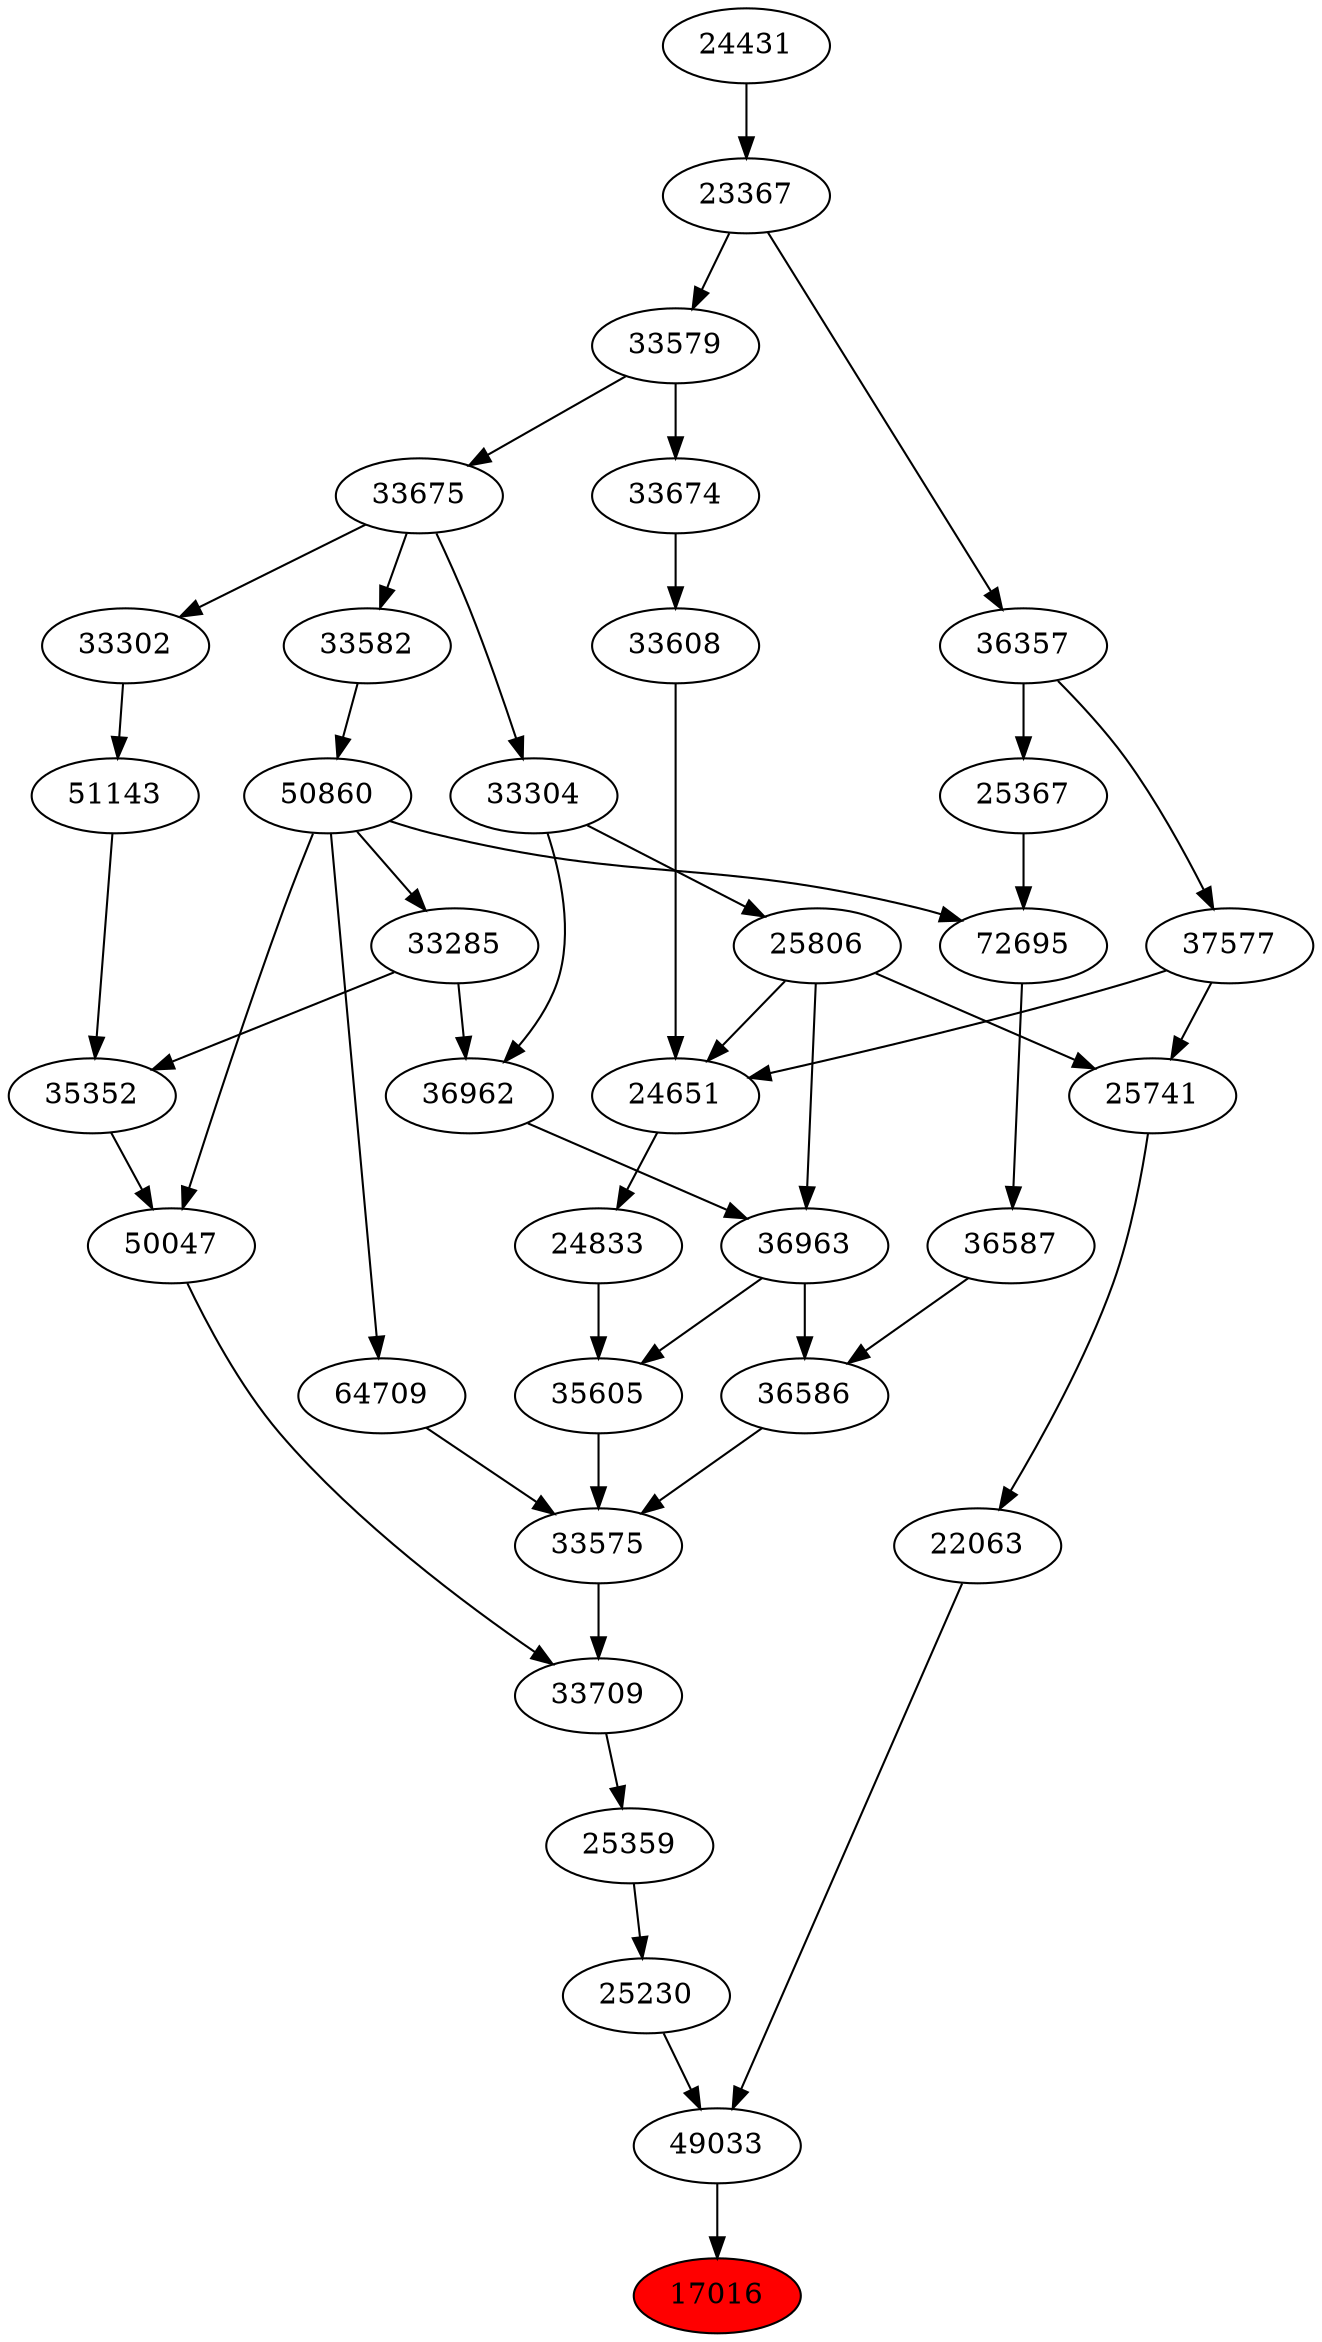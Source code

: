 strict digraph{ 
17016 [label="17016" fillcolor=red style=filled]
49033 -> 17016
49033 [label="49033"]
25230 -> 49033
22063 -> 49033
25230 [label="25230"]
25359 -> 25230
22063 [label="22063"]
25741 -> 22063
25359 [label="25359"]
33709 -> 25359
25741 [label="25741"]
25806 -> 25741
37577 -> 25741
33709 [label="33709"]
50047 -> 33709
33575 -> 33709
25806 [label="25806"]
33304 -> 25806
37577 [label="37577"]
36357 -> 37577
50047 [label="50047"]
35352 -> 50047
50860 -> 50047
33575 [label="33575"]
36586 -> 33575
35605 -> 33575
64709 -> 33575
33304 [label="33304"]
33675 -> 33304
36357 [label="36357"]
23367 -> 36357
35352 [label="35352"]
33285 -> 35352
51143 -> 35352
50860 [label="50860"]
33582 -> 50860
36586 [label="36586"]
36587 -> 36586
36963 -> 36586
35605 [label="35605"]
24833 -> 35605
36963 -> 35605
64709 [label="64709"]
50860 -> 64709
33675 [label="33675"]
33579 -> 33675
23367 [label="23367"]
24431 -> 23367
33285 [label="33285"]
50860 -> 33285
51143 [label="51143"]
33302 -> 51143
33582 [label="33582"]
33675 -> 33582
36587 [label="36587"]
72695 -> 36587
36963 [label="36963"]
36962 -> 36963
25806 -> 36963
24833 [label="24833"]
24651 -> 24833
33579 [label="33579"]
23367 -> 33579
24431 [label="24431"]
33302 [label="33302"]
33675 -> 33302
72695 [label="72695"]
50860 -> 72695
25367 -> 72695
36962 [label="36962"]
33285 -> 36962
33304 -> 36962
24651 [label="24651"]
25806 -> 24651
33608 -> 24651
37577 -> 24651
25367 [label="25367"]
36357 -> 25367
33608 [label="33608"]
33674 -> 33608
33674 [label="33674"]
33579 -> 33674
}